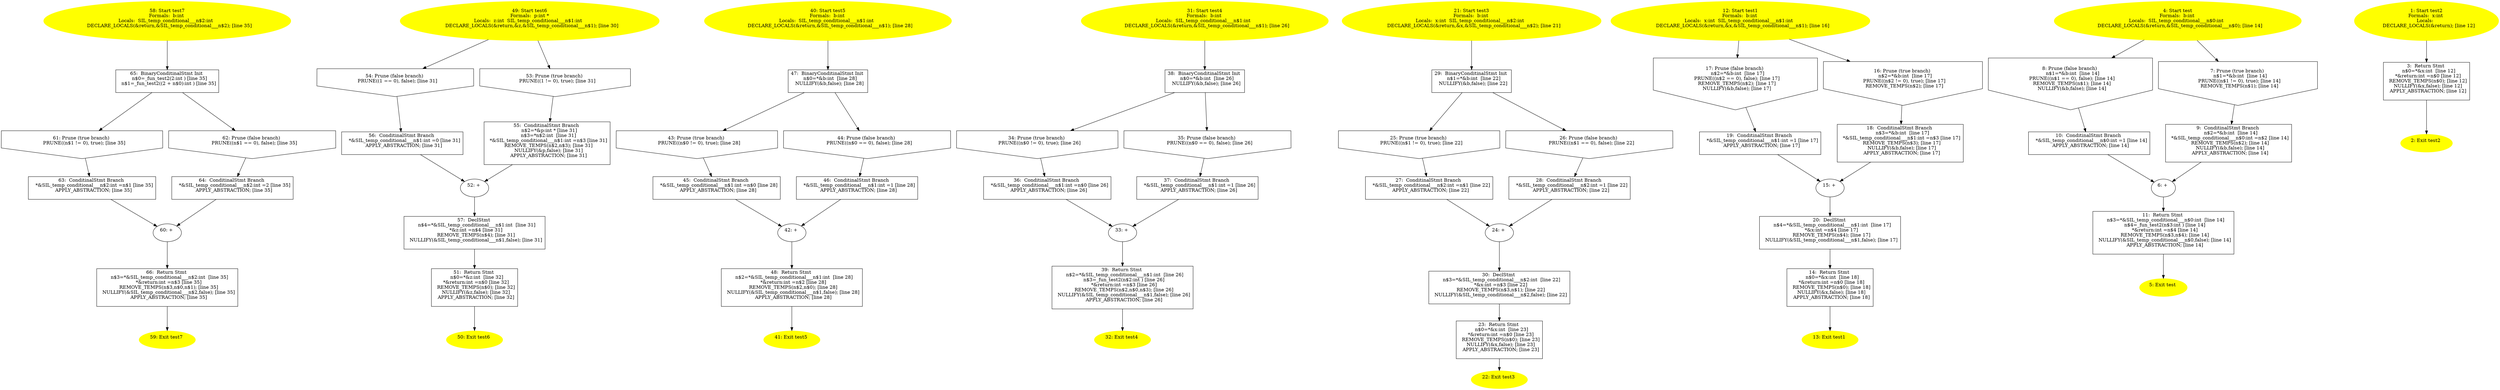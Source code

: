 digraph iCFG {
66 [label="66:  Return Stmt \n   n$3=*&SIL_temp_conditional___n$2:int  [line 35]\n  *&return:int =n$3 [line 35]\n  REMOVE_TEMPS(n$3,n$0,n$1); [line 35]\n  NULLIFY(&SIL_temp_conditional___n$2,false); [line 35]\n  APPLY_ABSTRACTION; [line 35]\n " shape="box"]
	

	 66 -> 59 ;
65 [label="65:  BinaryConditinalStmt Init \n   n$0=_fun_test2(2:int ) [line 35]\n  n$1=_fun_test2((2 + n$0):int ) [line 35]\n " shape="box"]
	

	 65 -> 61 ;
	 65 -> 62 ;
64 [label="64:  ConditinalStmt Branch \n   *&SIL_temp_conditional___n$2:int =2 [line 35]\n  APPLY_ABSTRACTION; [line 35]\n " shape="box"]
	

	 64 -> 60 ;
63 [label="63:  ConditinalStmt Branch \n   *&SIL_temp_conditional___n$2:int =n$1 [line 35]\n  APPLY_ABSTRACTION; [line 35]\n " shape="box"]
	

	 63 -> 60 ;
62 [label="62: Prune (false branch) \n   PRUNE((n$1 == 0), false); [line 35]\n " shape="invhouse"]
	

	 62 -> 64 ;
61 [label="61: Prune (true branch) \n   PRUNE((n$1 != 0), true); [line 35]\n " shape="invhouse"]
	

	 61 -> 63 ;
60 [label="60: + \n  " ]
	

	 60 -> 66 ;
59 [label="59: Exit test7 \n  " color=yellow style=filled]
	

58 [label="58: Start test7\nFormals:  b:int \nLocals:  SIL_temp_conditional___n$2:int  \n   DECLARE_LOCALS(&return,&SIL_temp_conditional___n$2); [line 35]\n " color=yellow style=filled]
	

	 58 -> 65 ;
57 [label="57:  DeclStmt \n   n$4=*&SIL_temp_conditional___n$1:int  [line 31]\n  *&z:int =n$4 [line 31]\n  REMOVE_TEMPS(n$4); [line 31]\n  NULLIFY(&SIL_temp_conditional___n$1,false); [line 31]\n " shape="box"]
	

	 57 -> 51 ;
56 [label="56:  ConditinalStmt Branch \n   *&SIL_temp_conditional___n$1:int =0 [line 31]\n  APPLY_ABSTRACTION; [line 31]\n " shape="box"]
	

	 56 -> 52 ;
55 [label="55:  ConditinalStmt Branch \n   n$2=*&p:int * [line 31]\n  n$3=*n$2:int  [line 31]\n  *&SIL_temp_conditional___n$1:int =n$3 [line 31]\n  REMOVE_TEMPS(n$2,n$3); [line 31]\n  NULLIFY(&p,false); [line 31]\n  APPLY_ABSTRACTION; [line 31]\n " shape="box"]
	

	 55 -> 52 ;
54 [label="54: Prune (false branch) \n   PRUNE((1 == 0), false); [line 31]\n " shape="invhouse"]
	

	 54 -> 56 ;
53 [label="53: Prune (true branch) \n   PRUNE((1 != 0), true); [line 31]\n " shape="invhouse"]
	

	 53 -> 55 ;
52 [label="52: + \n  " ]
	

	 52 -> 57 ;
51 [label="51:  Return Stmt \n   n$0=*&z:int  [line 32]\n  *&return:int =n$0 [line 32]\n  REMOVE_TEMPS(n$0); [line 32]\n  NULLIFY(&z,false); [line 32]\n  APPLY_ABSTRACTION; [line 32]\n " shape="box"]
	

	 51 -> 50 ;
50 [label="50: Exit test6 \n  " color=yellow style=filled]
	

49 [label="49: Start test6\nFormals:  p:int *\nLocals:  z:int  SIL_temp_conditional___n$1:int  \n   DECLARE_LOCALS(&return,&z,&SIL_temp_conditional___n$1); [line 30]\n " color=yellow style=filled]
	

	 49 -> 53 ;
	 49 -> 54 ;
48 [label="48:  Return Stmt \n   n$2=*&SIL_temp_conditional___n$1:int  [line 28]\n  *&return:int =n$2 [line 28]\n  REMOVE_TEMPS(n$2,n$0); [line 28]\n  NULLIFY(&SIL_temp_conditional___n$1,false); [line 28]\n  APPLY_ABSTRACTION; [line 28]\n " shape="box"]
	

	 48 -> 41 ;
47 [label="47:  BinaryConditinalStmt Init \n   n$0=*&b:int  [line 28]\n  NULLIFY(&b,false); [line 28]\n " shape="box"]
	

	 47 -> 43 ;
	 47 -> 44 ;
46 [label="46:  ConditinalStmt Branch \n   *&SIL_temp_conditional___n$1:int =1 [line 28]\n  APPLY_ABSTRACTION; [line 28]\n " shape="box"]
	

	 46 -> 42 ;
45 [label="45:  ConditinalStmt Branch \n   *&SIL_temp_conditional___n$1:int =n$0 [line 28]\n  APPLY_ABSTRACTION; [line 28]\n " shape="box"]
	

	 45 -> 42 ;
44 [label="44: Prune (false branch) \n   PRUNE((n$0 == 0), false); [line 28]\n " shape="invhouse"]
	

	 44 -> 46 ;
43 [label="43: Prune (true branch) \n   PRUNE((n$0 != 0), true); [line 28]\n " shape="invhouse"]
	

	 43 -> 45 ;
42 [label="42: + \n  " ]
	

	 42 -> 48 ;
41 [label="41: Exit test5 \n  " color=yellow style=filled]
	

40 [label="40: Start test5\nFormals:  b:int \nLocals:  SIL_temp_conditional___n$1:int  \n   DECLARE_LOCALS(&return,&SIL_temp_conditional___n$1); [line 28]\n " color=yellow style=filled]
	

	 40 -> 47 ;
39 [label="39:  Return Stmt \n   n$2=*&SIL_temp_conditional___n$1:int  [line 26]\n  n$3=_fun_test2(n$2:int ) [line 26]\n  *&return:int =n$3 [line 26]\n  REMOVE_TEMPS(n$2,n$0,n$3); [line 26]\n  NULLIFY(&SIL_temp_conditional___n$1,false); [line 26]\n  APPLY_ABSTRACTION; [line 26]\n " shape="box"]
	

	 39 -> 32 ;
38 [label="38:  BinaryConditinalStmt Init \n   n$0=*&b:int  [line 26]\n  NULLIFY(&b,false); [line 26]\n " shape="box"]
	

	 38 -> 34 ;
	 38 -> 35 ;
37 [label="37:  ConditinalStmt Branch \n   *&SIL_temp_conditional___n$1:int =1 [line 26]\n  APPLY_ABSTRACTION; [line 26]\n " shape="box"]
	

	 37 -> 33 ;
36 [label="36:  ConditinalStmt Branch \n   *&SIL_temp_conditional___n$1:int =n$0 [line 26]\n  APPLY_ABSTRACTION; [line 26]\n " shape="box"]
	

	 36 -> 33 ;
35 [label="35: Prune (false branch) \n   PRUNE((n$0 == 0), false); [line 26]\n " shape="invhouse"]
	

	 35 -> 37 ;
34 [label="34: Prune (true branch) \n   PRUNE((n$0 != 0), true); [line 26]\n " shape="invhouse"]
	

	 34 -> 36 ;
33 [label="33: + \n  " ]
	

	 33 -> 39 ;
32 [label="32: Exit test4 \n  " color=yellow style=filled]
	

31 [label="31: Start test4\nFormals:  b:int \nLocals:  SIL_temp_conditional___n$1:int  \n   DECLARE_LOCALS(&return,&SIL_temp_conditional___n$1); [line 26]\n " color=yellow style=filled]
	

	 31 -> 38 ;
30 [label="30:  DeclStmt \n   n$3=*&SIL_temp_conditional___n$2:int  [line 22]\n  *&x:int =n$3 [line 22]\n  REMOVE_TEMPS(n$3,n$1); [line 22]\n  NULLIFY(&SIL_temp_conditional___n$2,false); [line 22]\n " shape="box"]
	

	 30 -> 23 ;
29 [label="29:  BinaryConditinalStmt Init \n   n$1=*&b:int  [line 22]\n  NULLIFY(&b,false); [line 22]\n " shape="box"]
	

	 29 -> 25 ;
	 29 -> 26 ;
28 [label="28:  ConditinalStmt Branch \n   *&SIL_temp_conditional___n$2:int =1 [line 22]\n  APPLY_ABSTRACTION; [line 22]\n " shape="box"]
	

	 28 -> 24 ;
27 [label="27:  ConditinalStmt Branch \n   *&SIL_temp_conditional___n$2:int =n$1 [line 22]\n  APPLY_ABSTRACTION; [line 22]\n " shape="box"]
	

	 27 -> 24 ;
26 [label="26: Prune (false branch) \n   PRUNE((n$1 == 0), false); [line 22]\n " shape="invhouse"]
	

	 26 -> 28 ;
25 [label="25: Prune (true branch) \n   PRUNE((n$1 != 0), true); [line 22]\n " shape="invhouse"]
	

	 25 -> 27 ;
24 [label="24: + \n  " ]
	

	 24 -> 30 ;
23 [label="23:  Return Stmt \n   n$0=*&x:int  [line 23]\n  *&return:int =n$0 [line 23]\n  REMOVE_TEMPS(n$0); [line 23]\n  NULLIFY(&x,false); [line 23]\n  APPLY_ABSTRACTION; [line 23]\n " shape="box"]
	

	 23 -> 22 ;
22 [label="22: Exit test3 \n  " color=yellow style=filled]
	

21 [label="21: Start test3\nFormals:  b:int \nLocals:  x:int  SIL_temp_conditional___n$2:int  \n   DECLARE_LOCALS(&return,&x,&SIL_temp_conditional___n$2); [line 21]\n " color=yellow style=filled]
	

	 21 -> 29 ;
20 [label="20:  DeclStmt \n   n$4=*&SIL_temp_conditional___n$1:int  [line 17]\n  *&x:int =n$4 [line 17]\n  REMOVE_TEMPS(n$4); [line 17]\n  NULLIFY(&SIL_temp_conditional___n$1,false); [line 17]\n " shape="box"]
	

	 20 -> 14 ;
19 [label="19:  ConditinalStmt Branch \n   *&SIL_temp_conditional___n$1:int =1 [line 17]\n  APPLY_ABSTRACTION; [line 17]\n " shape="box"]
	

	 19 -> 15 ;
18 [label="18:  ConditinalStmt Branch \n   n$3=*&b:int  [line 17]\n  *&SIL_temp_conditional___n$1:int =n$3 [line 17]\n  REMOVE_TEMPS(n$3); [line 17]\n  NULLIFY(&b,false); [line 17]\n  APPLY_ABSTRACTION; [line 17]\n " shape="box"]
	

	 18 -> 15 ;
17 [label="17: Prune (false branch) \n   n$2=*&b:int  [line 17]\n  PRUNE((n$2 == 0), false); [line 17]\n  REMOVE_TEMPS(n$2); [line 17]\n  NULLIFY(&b,false); [line 17]\n " shape="invhouse"]
	

	 17 -> 19 ;
16 [label="16: Prune (true branch) \n   n$2=*&b:int  [line 17]\n  PRUNE((n$2 != 0), true); [line 17]\n  REMOVE_TEMPS(n$2); [line 17]\n " shape="invhouse"]
	

	 16 -> 18 ;
15 [label="15: + \n  " ]
	

	 15 -> 20 ;
14 [label="14:  Return Stmt \n   n$0=*&x:int  [line 18]\n  *&return:int =n$0 [line 18]\n  REMOVE_TEMPS(n$0); [line 18]\n  NULLIFY(&x,false); [line 18]\n  APPLY_ABSTRACTION; [line 18]\n " shape="box"]
	

	 14 -> 13 ;
13 [label="13: Exit test1 \n  " color=yellow style=filled]
	

12 [label="12: Start test1\nFormals:  b:int \nLocals:  x:int  SIL_temp_conditional___n$1:int  \n   DECLARE_LOCALS(&return,&x,&SIL_temp_conditional___n$1); [line 16]\n " color=yellow style=filled]
	

	 12 -> 16 ;
	 12 -> 17 ;
11 [label="11:  Return Stmt \n   n$3=*&SIL_temp_conditional___n$0:int  [line 14]\n  n$4=_fun_test2(n$3:int ) [line 14]\n  *&return:int =n$4 [line 14]\n  REMOVE_TEMPS(n$3,n$4); [line 14]\n  NULLIFY(&SIL_temp_conditional___n$0,false); [line 14]\n  APPLY_ABSTRACTION; [line 14]\n " shape="box"]
	

	 11 -> 5 ;
10 [label="10:  ConditinalStmt Branch \n   *&SIL_temp_conditional___n$0:int =1 [line 14]\n  APPLY_ABSTRACTION; [line 14]\n " shape="box"]
	

	 10 -> 6 ;
9 [label="9:  ConditinalStmt Branch \n   n$2=*&b:int  [line 14]\n  *&SIL_temp_conditional___n$0:int =n$2 [line 14]\n  REMOVE_TEMPS(n$2); [line 14]\n  NULLIFY(&b,false); [line 14]\n  APPLY_ABSTRACTION; [line 14]\n " shape="box"]
	

	 9 -> 6 ;
8 [label="8: Prune (false branch) \n   n$1=*&b:int  [line 14]\n  PRUNE((n$1 == 0), false); [line 14]\n  REMOVE_TEMPS(n$1); [line 14]\n  NULLIFY(&b,false); [line 14]\n " shape="invhouse"]
	

	 8 -> 10 ;
7 [label="7: Prune (true branch) \n   n$1=*&b:int  [line 14]\n  PRUNE((n$1 != 0), true); [line 14]\n  REMOVE_TEMPS(n$1); [line 14]\n " shape="invhouse"]
	

	 7 -> 9 ;
6 [label="6: + \n  " ]
	

	 6 -> 11 ;
5 [label="5: Exit test \n  " color=yellow style=filled]
	

4 [label="4: Start test\nFormals:  b:int \nLocals:  SIL_temp_conditional___n$0:int  \n   DECLARE_LOCALS(&return,&SIL_temp_conditional___n$0); [line 14]\n " color=yellow style=filled]
	

	 4 -> 7 ;
	 4 -> 8 ;
3 [label="3:  Return Stmt \n   n$0=*&x:int  [line 12]\n  *&return:int =n$0 [line 12]\n  REMOVE_TEMPS(n$0); [line 12]\n  NULLIFY(&x,false); [line 12]\n  APPLY_ABSTRACTION; [line 12]\n " shape="box"]
	

	 3 -> 2 ;
2 [label="2: Exit test2 \n  " color=yellow style=filled]
	

1 [label="1: Start test2\nFormals:  x:int \nLocals:  \n   DECLARE_LOCALS(&return); [line 12]\n " color=yellow style=filled]
	

	 1 -> 3 ;
}
